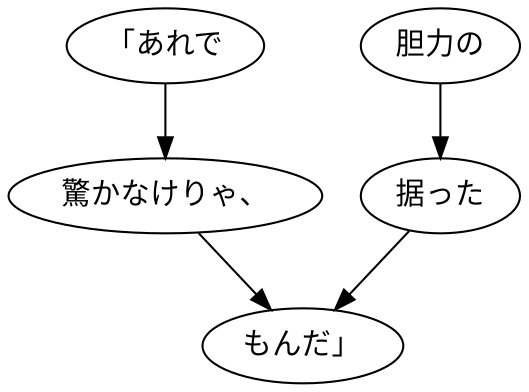 digraph graph6056 {
	node0 [label="「あれで"];
	node1 [label="驚かなけりゃ、"];
	node2 [label="胆力の"];
	node3 [label="据った"];
	node4 [label="もんだ」"];
	node0 -> node1;
	node1 -> node4;
	node2 -> node3;
	node3 -> node4;
}
